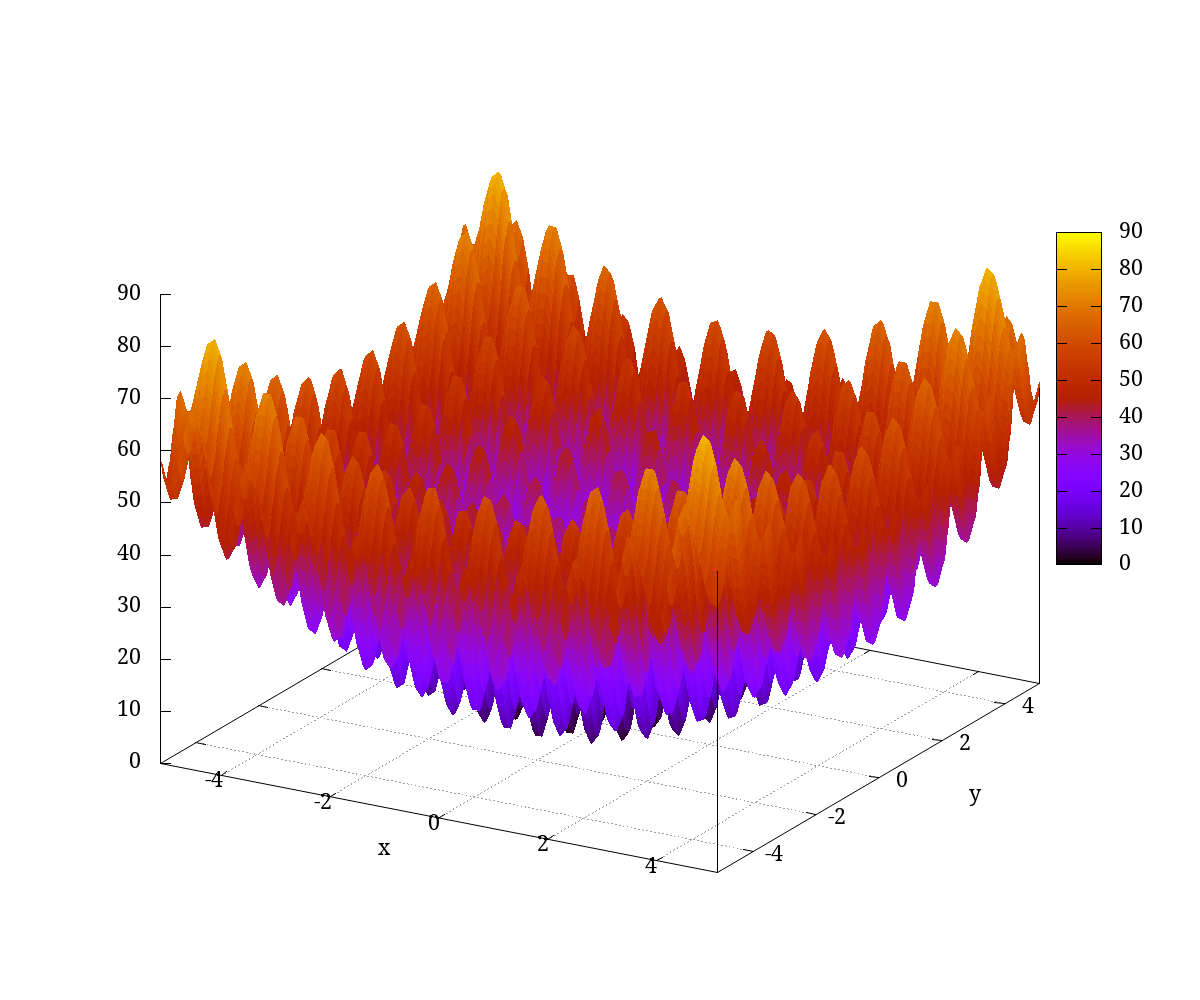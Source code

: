 #!/usr/bin/gnuplot -p

#set terminal svg size 600,500 fname "Serif" fsize 16
#set output "RastriginFunction.svg"

set terminal png transparent size 1200,1000 font "Serif" 16
set output "RastriginFunction.png"

set grid
set xlabel "x"
set ylabel "y"
set ticslevel 0
set isosample 250
#set contour
set nosurface
#set contour base
set view 65,30
set pm3d
set xrange [-5.12:5.12]
set yrange [-5.12:5.12]

#set cntrparam levels incremental -1, 0.2, 1
#set cntrparam levels discrete -0.2, -0.5, 0.2, 0.5

f(x,y) = 20 + x**2 - 10*cos(2*pi*x) + y**2 - 10*cos(2*pi*y)

splot f(x,y) notitle with lines linestyle 1 linewidth 0.01
